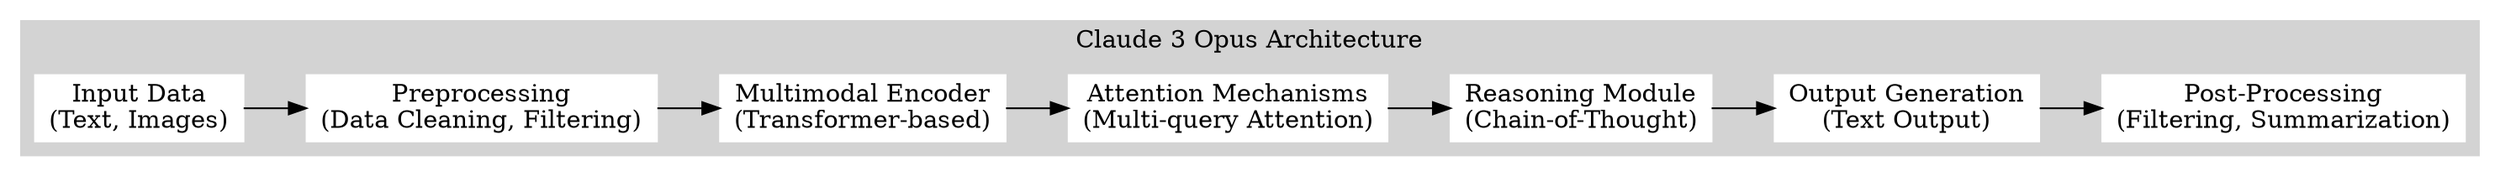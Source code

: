 digraph Claude3OpusArchitecture {
    rankdir=LR;
    node [shape=box, style=filled, color=lightblue];

    subgraph cluster_0 {
        label = "Claude 3 Opus Architecture";
        style=filled;
        color=lightgrey;
        node [style=filled, color=white];

        InputData [label="Input Data\n(Text, Images)"];
        Preprocessing [label="Preprocessing\n(Data Cleaning, Filtering)"];
        MultimodalEncoder [label="Multimodal Encoder\n(Transformer-based)"];
        AttentionMechanisms [label="Attention Mechanisms\n(Multi-query Attention)"];
        ReasoningModule [label="Reasoning Module\n(Chain-of-Thought)"];
        OutputGeneration [label="Output Generation\n(Text Output)"];
        PostProcessing [label="Post-Processing\n(Filtering, Summarization)"];

        InputData -> Preprocessing;
        Preprocessing -> MultimodalEncoder;
        MultimodalEncoder -> AttentionMechanisms;
        AttentionMechanisms -> ReasoningModule;
        ReasoningModule -> OutputGeneration;
        OutputGeneration -> PostProcessing;
    }
}
